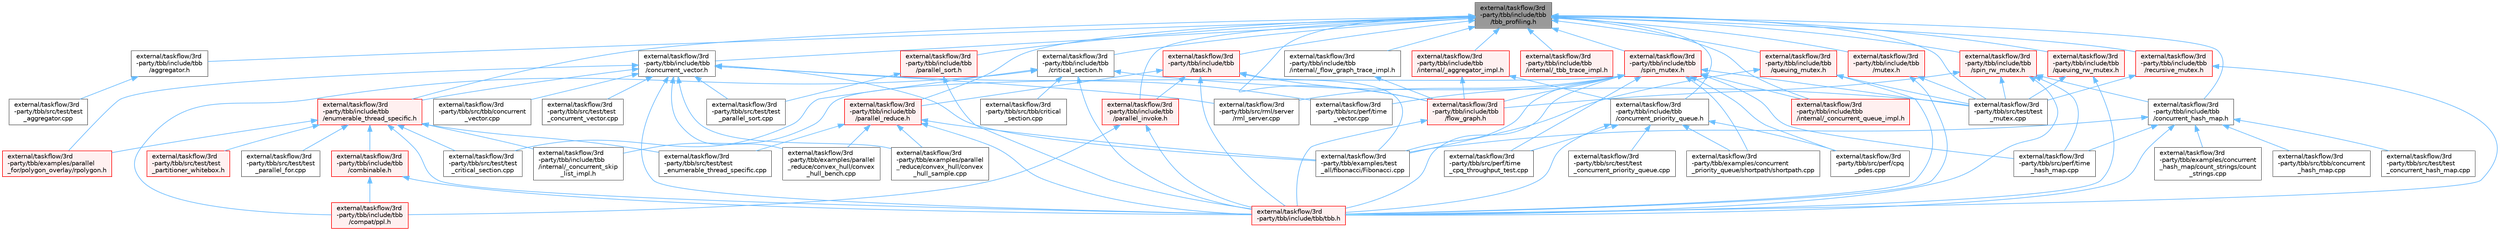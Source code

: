digraph "external/taskflow/3rd-party/tbb/include/tbb/tbb_profiling.h"
{
 // LATEX_PDF_SIZE
  bgcolor="transparent";
  edge [fontname=Helvetica,fontsize=10,labelfontname=Helvetica,labelfontsize=10];
  node [fontname=Helvetica,fontsize=10,shape=box,height=0.2,width=0.4];
  Node1 [id="Node000001",label="external/taskflow/3rd\l-party/tbb/include/tbb\l/tbb_profiling.h",height=0.2,width=0.4,color="gray40", fillcolor="grey60", style="filled", fontcolor="black",tooltip=" "];
  Node1 -> Node2 [id="edge1_Node000001_Node000002",dir="back",color="steelblue1",style="solid",tooltip=" "];
  Node2 [id="Node000002",label="external/taskflow/3rd\l-party/tbb/include/tbb\l/aggregator.h",height=0.2,width=0.4,color="grey40", fillcolor="white", style="filled",URL="$aggregator_8h.html",tooltip=" "];
  Node2 -> Node3 [id="edge2_Node000002_Node000003",dir="back",color="steelblue1",style="solid",tooltip=" "];
  Node3 [id="Node000003",label="external/taskflow/3rd\l-party/tbb/src/test/test\l_aggregator.cpp",height=0.2,width=0.4,color="grey40", fillcolor="white", style="filled",URL="$test__aggregator_8cpp.html",tooltip=" "];
  Node1 -> Node4 [id="edge3_Node000001_Node000004",dir="back",color="steelblue1",style="solid",tooltip=" "];
  Node4 [id="Node000004",label="external/taskflow/3rd\l-party/tbb/include/tbb\l/concurrent_hash_map.h",height=0.2,width=0.4,color="grey40", fillcolor="white", style="filled",URL="$concurrent__hash__map_8h.html",tooltip=" "];
  Node4 -> Node5 [id="edge4_Node000004_Node000005",dir="back",color="steelblue1",style="solid",tooltip=" "];
  Node5 [id="Node000005",label="external/taskflow/3rd\l-party/tbb/examples/concurrent\l_hash_map/count_strings/count\l_strings.cpp",height=0.2,width=0.4,color="grey40", fillcolor="white", style="filled",URL="$count__strings_8cpp.html",tooltip=" "];
  Node4 -> Node6 [id="edge5_Node000004_Node000006",dir="back",color="steelblue1",style="solid",tooltip=" "];
  Node6 [id="Node000006",label="external/taskflow/3rd\l-party/tbb/examples/test\l_all/fibonacci/Fibonacci.cpp",height=0.2,width=0.4,color="grey40", fillcolor="white", style="filled",URL="$3rd-party_2tbb_2examples_2test__all_2fibonacci_2_fibonacci_8cpp.html",tooltip=" "];
  Node4 -> Node7 [id="edge6_Node000004_Node000007",dir="back",color="steelblue1",style="solid",tooltip=" "];
  Node7 [id="Node000007",label="external/taskflow/3rd\l-party/tbb/include/tbb/tbb.h",height=0.2,width=0.4,color="red", fillcolor="#FFF0F0", style="filled",URL="$tbb_8h.html",tooltip=" "];
  Node4 -> Node10 [id="edge7_Node000004_Node000010",dir="back",color="steelblue1",style="solid",tooltip=" "];
  Node10 [id="Node000010",label="external/taskflow/3rd\l-party/tbb/src/perf/time\l_hash_map.cpp",height=0.2,width=0.4,color="grey40", fillcolor="white", style="filled",URL="$time__hash__map_8cpp.html",tooltip=" "];
  Node4 -> Node11 [id="edge8_Node000004_Node000011",dir="back",color="steelblue1",style="solid",tooltip=" "];
  Node11 [id="Node000011",label="external/taskflow/3rd\l-party/tbb/src/tbb/concurrent\l_hash_map.cpp",height=0.2,width=0.4,color="grey40", fillcolor="white", style="filled",URL="$concurrent__hash__map_8cpp.html",tooltip=" "];
  Node4 -> Node12 [id="edge9_Node000004_Node000012",dir="back",color="steelblue1",style="solid",tooltip=" "];
  Node12 [id="Node000012",label="external/taskflow/3rd\l-party/tbb/src/test/test\l_concurrent_hash_map.cpp",height=0.2,width=0.4,color="grey40", fillcolor="white", style="filled",URL="$test__concurrent__hash__map_8cpp.html",tooltip=" "];
  Node1 -> Node13 [id="edge10_Node000001_Node000013",dir="back",color="steelblue1",style="solid",tooltip=" "];
  Node13 [id="Node000013",label="external/taskflow/3rd\l-party/tbb/include/tbb\l/concurrent_priority_queue.h",height=0.2,width=0.4,color="grey40", fillcolor="white", style="filled",URL="$concurrent__priority__queue_8h.html",tooltip=" "];
  Node13 -> Node14 [id="edge11_Node000013_Node000014",dir="back",color="steelblue1",style="solid",tooltip=" "];
  Node14 [id="Node000014",label="external/taskflow/3rd\l-party/tbb/examples/concurrent\l_priority_queue/shortpath/shortpath.cpp",height=0.2,width=0.4,color="grey40", fillcolor="white", style="filled",URL="$shortpath_8cpp.html",tooltip=" "];
  Node13 -> Node7 [id="edge12_Node000013_Node000007",dir="back",color="steelblue1",style="solid",tooltip=" "];
  Node13 -> Node15 [id="edge13_Node000013_Node000015",dir="back",color="steelblue1",style="solid",tooltip=" "];
  Node15 [id="Node000015",label="external/taskflow/3rd\l-party/tbb/src/perf/cpq\l_pdes.cpp",height=0.2,width=0.4,color="grey40", fillcolor="white", style="filled",URL="$cpq__pdes_8cpp.html",tooltip=" "];
  Node13 -> Node16 [id="edge14_Node000013_Node000016",dir="back",color="steelblue1",style="solid",tooltip=" "];
  Node16 [id="Node000016",label="external/taskflow/3rd\l-party/tbb/src/perf/time\l_cpq_throughput_test.cpp",height=0.2,width=0.4,color="grey40", fillcolor="white", style="filled",URL="$time__cpq__throughput__test_8cpp.html",tooltip=" "];
  Node13 -> Node17 [id="edge15_Node000013_Node000017",dir="back",color="steelblue1",style="solid",tooltip=" "];
  Node17 [id="Node000017",label="external/taskflow/3rd\l-party/tbb/src/test/test\l_concurrent_priority_queue.cpp",height=0.2,width=0.4,color="grey40", fillcolor="white", style="filled",URL="$test__concurrent__priority__queue_8cpp.html",tooltip=" "];
  Node1 -> Node18 [id="edge16_Node000001_Node000018",dir="back",color="steelblue1",style="solid",tooltip=" "];
  Node18 [id="Node000018",label="external/taskflow/3rd\l-party/tbb/include/tbb\l/concurrent_vector.h",height=0.2,width=0.4,color="grey40", fillcolor="white", style="filled",URL="$concurrent__vector_8h.html",tooltip=" "];
  Node18 -> Node19 [id="edge17_Node000018_Node000019",dir="back",color="steelblue1",style="solid",tooltip=" "];
  Node19 [id="Node000019",label="external/taskflow/3rd\l-party/tbb/examples/parallel\l_for/polygon_overlay/rpolygon.h",height=0.2,width=0.4,color="red", fillcolor="#FFF0F0", style="filled",URL="$rpolygon_8h.html",tooltip=" "];
  Node18 -> Node24 [id="edge18_Node000018_Node000024",dir="back",color="steelblue1",style="solid",tooltip=" "];
  Node24 [id="Node000024",label="external/taskflow/3rd\l-party/tbb/examples/parallel\l_reduce/convex_hull/convex\l_hull_bench.cpp",height=0.2,width=0.4,color="grey40", fillcolor="white", style="filled",URL="$convex__hull__bench_8cpp.html",tooltip=" "];
  Node18 -> Node25 [id="edge19_Node000018_Node000025",dir="back",color="steelblue1",style="solid",tooltip=" "];
  Node25 [id="Node000025",label="external/taskflow/3rd\l-party/tbb/examples/parallel\l_reduce/convex_hull/convex\l_hull_sample.cpp",height=0.2,width=0.4,color="grey40", fillcolor="white", style="filled",URL="$convex__hull__sample_8cpp.html",tooltip=" "];
  Node18 -> Node6 [id="edge20_Node000018_Node000006",dir="back",color="steelblue1",style="solid",tooltip=" "];
  Node18 -> Node26 [id="edge21_Node000018_Node000026",dir="back",color="steelblue1",style="solid",tooltip=" "];
  Node26 [id="Node000026",label="external/taskflow/3rd\l-party/tbb/include/tbb\l/enumerable_thread_specific.h",height=0.2,width=0.4,color="red", fillcolor="#FFF0F0", style="filled",URL="$enumerable__thread__specific_8h.html",tooltip=" "];
  Node26 -> Node19 [id="edge22_Node000026_Node000019",dir="back",color="steelblue1",style="solid",tooltip=" "];
  Node26 -> Node27 [id="edge23_Node000026_Node000027",dir="back",color="steelblue1",style="solid",tooltip=" "];
  Node27 [id="Node000027",label="external/taskflow/3rd\l-party/tbb/include/tbb\l/combinable.h",height=0.2,width=0.4,color="red", fillcolor="#FFF0F0", style="filled",URL="$combinable_8h.html",tooltip=" "];
  Node27 -> Node28 [id="edge24_Node000027_Node000028",dir="back",color="steelblue1",style="solid",tooltip=" "];
  Node28 [id="Node000028",label="external/taskflow/3rd\l-party/tbb/include/tbb\l/compat/ppl.h",height=0.2,width=0.4,color="red", fillcolor="#FFF0F0", style="filled",URL="$ppl_8h.html",tooltip=" "];
  Node27 -> Node7 [id="edge25_Node000027_Node000007",dir="back",color="steelblue1",style="solid",tooltip=" "];
  Node26 -> Node41 [id="edge26_Node000026_Node000041",dir="back",color="steelblue1",style="solid",tooltip=" "];
  Node41 [id="Node000041",label="external/taskflow/3rd\l-party/tbb/include/tbb\l/internal/_concurrent_skip\l_list_impl.h",height=0.2,width=0.4,color="grey40", fillcolor="white", style="filled",URL="$__concurrent__skip__list__impl_8h.html",tooltip=" "];
  Node26 -> Node7 [id="edge27_Node000026_Node000007",dir="back",color="steelblue1",style="solid",tooltip=" "];
  Node26 -> Node42 [id="edge28_Node000026_Node000042",dir="back",color="steelblue1",style="solid",tooltip=" "];
  Node42 [id="Node000042",label="external/taskflow/3rd\l-party/tbb/src/test/test\l_critical_section.cpp",height=0.2,width=0.4,color="grey40", fillcolor="white", style="filled",URL="$test__critical__section_8cpp.html",tooltip=" "];
  Node26 -> Node43 [id="edge29_Node000026_Node000043",dir="back",color="steelblue1",style="solid",tooltip=" "];
  Node43 [id="Node000043",label="external/taskflow/3rd\l-party/tbb/src/test/test\l_enumerable_thread_specific.cpp",height=0.2,width=0.4,color="grey40", fillcolor="white", style="filled",URL="$test__enumerable__thread__specific_8cpp.html",tooltip=" "];
  Node26 -> Node44 [id="edge30_Node000026_Node000044",dir="back",color="steelblue1",style="solid",tooltip=" "];
  Node44 [id="Node000044",label="external/taskflow/3rd\l-party/tbb/src/test/test\l_parallel_for.cpp",height=0.2,width=0.4,color="grey40", fillcolor="white", style="filled",URL="$test__parallel__for_8cpp.html",tooltip=" "];
  Node26 -> Node45 [id="edge31_Node000026_Node000045",dir="back",color="steelblue1",style="solid",tooltip=" "];
  Node45 [id="Node000045",label="external/taskflow/3rd\l-party/tbb/src/test/test\l_partitioner_whitebox.h",height=0.2,width=0.4,color="red", fillcolor="#FFF0F0", style="filled",URL="$test__partitioner__whitebox_8h.html",tooltip=" "];
  Node18 -> Node7 [id="edge32_Node000018_Node000007",dir="back",color="steelblue1",style="solid",tooltip=" "];
  Node18 -> Node48 [id="edge33_Node000018_Node000048",dir="back",color="steelblue1",style="solid",tooltip=" "];
  Node48 [id="Node000048",label="external/taskflow/3rd\l-party/tbb/src/perf/time\l_vector.cpp",height=0.2,width=0.4,color="grey40", fillcolor="white", style="filled",URL="$time__vector_8cpp.html",tooltip=" "];
  Node18 -> Node49 [id="edge34_Node000018_Node000049",dir="back",color="steelblue1",style="solid",tooltip=" "];
  Node49 [id="Node000049",label="external/taskflow/3rd\l-party/tbb/src/rml/server\l/rml_server.cpp",height=0.2,width=0.4,color="grey40", fillcolor="white", style="filled",URL="$rml__server_8cpp.html",tooltip=" "];
  Node18 -> Node50 [id="edge35_Node000018_Node000050",dir="back",color="steelblue1",style="solid",tooltip=" "];
  Node50 [id="Node000050",label="external/taskflow/3rd\l-party/tbb/src/tbb/concurrent\l_vector.cpp",height=0.2,width=0.4,color="grey40", fillcolor="white", style="filled",URL="$concurrent__vector_8cpp.html",tooltip=" "];
  Node18 -> Node51 [id="edge36_Node000018_Node000051",dir="back",color="steelblue1",style="solid",tooltip=" "];
  Node51 [id="Node000051",label="external/taskflow/3rd\l-party/tbb/src/test/test\l_concurrent_vector.cpp",height=0.2,width=0.4,color="grey40", fillcolor="white", style="filled",URL="$test__concurrent__vector_8cpp.html",tooltip=" "];
  Node18 -> Node52 [id="edge37_Node000018_Node000052",dir="back",color="steelblue1",style="solid",tooltip=" "];
  Node52 [id="Node000052",label="external/taskflow/3rd\l-party/tbb/src/test/test\l_parallel_sort.cpp",height=0.2,width=0.4,color="grey40", fillcolor="white", style="filled",URL="$test__parallel__sort_8cpp.html",tooltip=" "];
  Node1 -> Node53 [id="edge38_Node000001_Node000053",dir="back",color="steelblue1",style="solid",tooltip=" "];
  Node53 [id="Node000053",label="external/taskflow/3rd\l-party/tbb/include/tbb\l/critical_section.h",height=0.2,width=0.4,color="grey40", fillcolor="white", style="filled",URL="$critical__section_8h.html",tooltip=" "];
  Node53 -> Node28 [id="edge39_Node000053_Node000028",dir="back",color="steelblue1",style="solid",tooltip=" "];
  Node53 -> Node7 [id="edge40_Node000053_Node000007",dir="back",color="steelblue1",style="solid",tooltip=" "];
  Node53 -> Node54 [id="edge41_Node000053_Node000054",dir="back",color="steelblue1",style="solid",tooltip=" "];
  Node54 [id="Node000054",label="external/taskflow/3rd\l-party/tbb/src/tbb/critical\l_section.cpp",height=0.2,width=0.4,color="grey40", fillcolor="white", style="filled",URL="$critical__section_8cpp.html",tooltip=" "];
  Node53 -> Node42 [id="edge42_Node000053_Node000042",dir="back",color="steelblue1",style="solid",tooltip=" "];
  Node53 -> Node55 [id="edge43_Node000053_Node000055",dir="back",color="steelblue1",style="solid",tooltip=" "];
  Node55 [id="Node000055",label="external/taskflow/3rd\l-party/tbb/src/test/test\l_mutex.cpp",height=0.2,width=0.4,color="grey40", fillcolor="white", style="filled",URL="$test__mutex_8cpp.html",tooltip=" "];
  Node1 -> Node26 [id="edge44_Node000001_Node000026",dir="back",color="steelblue1",style="solid",tooltip=" "];
  Node1 -> Node56 [id="edge45_Node000001_Node000056",dir="back",color="steelblue1",style="solid",tooltip=" "];
  Node56 [id="Node000056",label="external/taskflow/3rd\l-party/tbb/include/tbb\l/flow_graph.h",height=0.2,width=0.4,color="red", fillcolor="#FFF0F0", style="filled",URL="$flow__graph_8h.html",tooltip="The graph related classes and functions"];
  Node56 -> Node7 [id="edge46_Node000056_Node000007",dir="back",color="steelblue1",style="solid",tooltip=" "];
  Node1 -> Node103 [id="edge47_Node000001_Node000103",dir="back",color="steelblue1",style="solid",tooltip=" "];
  Node103 [id="Node000103",label="external/taskflow/3rd\l-party/tbb/include/tbb\l/internal/_aggregator_impl.h",height=0.2,width=0.4,color="red", fillcolor="#FFF0F0", style="filled",URL="$__aggregator__impl_8h.html",tooltip=" "];
  Node103 -> Node13 [id="edge48_Node000103_Node000013",dir="back",color="steelblue1",style="solid",tooltip=" "];
  Node103 -> Node56 [id="edge49_Node000103_Node000056",dir="back",color="steelblue1",style="solid",tooltip=" "];
  Node1 -> Node116 [id="edge50_Node000001_Node000116",dir="back",color="steelblue1",style="solid",tooltip=" "];
  Node116 [id="Node000116",label="external/taskflow/3rd\l-party/tbb/include/tbb\l/internal/_concurrent_queue_impl.h",height=0.2,width=0.4,color="red", fillcolor="#FFF0F0", style="filled",URL="$__concurrent__queue__impl_8h.html",tooltip=" "];
  Node1 -> Node121 [id="edge51_Node000001_Node000121",dir="back",color="steelblue1",style="solid",tooltip=" "];
  Node121 [id="Node000121",label="external/taskflow/3rd\l-party/tbb/include/tbb\l/internal/_flow_graph_trace_impl.h",height=0.2,width=0.4,color="grey40", fillcolor="white", style="filled",URL="$__flow__graph__trace__impl_8h.html",tooltip=" "];
  Node121 -> Node56 [id="edge52_Node000121_Node000056",dir="back",color="steelblue1",style="solid",tooltip=" "];
  Node1 -> Node122 [id="edge53_Node000001_Node000122",dir="back",color="steelblue1",style="solid",tooltip=" "];
  Node122 [id="Node000122",label="external/taskflow/3rd\l-party/tbb/include/tbb\l/internal/_tbb_trace_impl.h",height=0.2,width=0.4,color="red", fillcolor="#FFF0F0", style="filled",URL="$__tbb__trace__impl_8h.html",tooltip=" "];
  Node1 -> Node129 [id="edge54_Node000001_Node000129",dir="back",color="steelblue1",style="solid",tooltip=" "];
  Node129 [id="Node000129",label="external/taskflow/3rd\l-party/tbb/include/tbb\l/mutex.h",height=0.2,width=0.4,color="red", fillcolor="#FFF0F0", style="filled",URL="$mutex_8h.html",tooltip=" "];
  Node129 -> Node7 [id="edge55_Node000129_Node000007",dir="back",color="steelblue1",style="solid",tooltip=" "];
  Node129 -> Node55 [id="edge56_Node000129_Node000055",dir="back",color="steelblue1",style="solid",tooltip=" "];
  Node1 -> Node141 [id="edge57_Node000001_Node000141",dir="back",color="steelblue1",style="solid",tooltip=" "];
  Node141 [id="Node000141",label="external/taskflow/3rd\l-party/tbb/include/tbb\l/parallel_invoke.h",height=0.2,width=0.4,color="red", fillcolor="#FFF0F0", style="filled",URL="$parallel__invoke_8h.html",tooltip=" "];
  Node141 -> Node28 [id="edge58_Node000141_Node000028",dir="back",color="steelblue1",style="solid",tooltip=" "];
  Node141 -> Node7 [id="edge59_Node000141_Node000007",dir="back",color="steelblue1",style="solid",tooltip=" "];
  Node1 -> Node143 [id="edge60_Node000001_Node000143",dir="back",color="steelblue1",style="solid",tooltip=" "];
  Node143 [id="Node000143",label="external/taskflow/3rd\l-party/tbb/include/tbb\l/parallel_reduce.h",height=0.2,width=0.4,color="red", fillcolor="#FFF0F0", style="filled",URL="$parallel__reduce_8h.html",tooltip=" "];
  Node143 -> Node24 [id="edge61_Node000143_Node000024",dir="back",color="steelblue1",style="solid",tooltip=" "];
  Node143 -> Node25 [id="edge62_Node000143_Node000025",dir="back",color="steelblue1",style="solid",tooltip=" "];
  Node143 -> Node6 [id="edge63_Node000143_Node000006",dir="back",color="steelblue1",style="solid",tooltip=" "];
  Node143 -> Node7 [id="edge64_Node000143_Node000007",dir="back",color="steelblue1",style="solid",tooltip=" "];
  Node143 -> Node43 [id="edge65_Node000143_Node000043",dir="back",color="steelblue1",style="solid",tooltip=" "];
  Node1 -> Node127 [id="edge66_Node000001_Node000127",dir="back",color="steelblue1",style="solid",tooltip=" "];
  Node127 [id="Node000127",label="external/taskflow/3rd\l-party/tbb/include/tbb\l/parallel_sort.h",height=0.2,width=0.4,color="red", fillcolor="#FFF0F0", style="filled",URL="$parallel__sort_8h.html",tooltip=" "];
  Node127 -> Node7 [id="edge67_Node000127_Node000007",dir="back",color="steelblue1",style="solid",tooltip=" "];
  Node127 -> Node52 [id="edge68_Node000127_Node000052",dir="back",color="steelblue1",style="solid",tooltip=" "];
  Node1 -> Node148 [id="edge69_Node000001_Node000148",dir="back",color="steelblue1",style="solid",tooltip=" "];
  Node148 [id="Node000148",label="external/taskflow/3rd\l-party/tbb/include/tbb\l/queuing_mutex.h",height=0.2,width=0.4,color="red", fillcolor="#FFF0F0", style="filled",URL="$queuing__mutex_8h.html",tooltip=" "];
  Node148 -> Node6 [id="edge70_Node000148_Node000006",dir="back",color="steelblue1",style="solid",tooltip=" "];
  Node148 -> Node7 [id="edge71_Node000148_Node000007",dir="back",color="steelblue1",style="solid",tooltip=" "];
  Node148 -> Node55 [id="edge72_Node000148_Node000055",dir="back",color="steelblue1",style="solid",tooltip=" "];
  Node1 -> Node150 [id="edge73_Node000001_Node000150",dir="back",color="steelblue1",style="solid",tooltip=" "];
  Node150 [id="Node000150",label="external/taskflow/3rd\l-party/tbb/include/tbb\l/queuing_rw_mutex.h",height=0.2,width=0.4,color="red", fillcolor="#FFF0F0", style="filled",URL="$queuing__rw__mutex_8h.html",tooltip=" "];
  Node150 -> Node7 [id="edge74_Node000150_Node000007",dir="back",color="steelblue1",style="solid",tooltip=" "];
  Node150 -> Node55 [id="edge75_Node000150_Node000055",dir="back",color="steelblue1",style="solid",tooltip=" "];
  Node1 -> Node153 [id="edge76_Node000001_Node000153",dir="back",color="steelblue1",style="solid",tooltip=" "];
  Node153 [id="Node000153",label="external/taskflow/3rd\l-party/tbb/include/tbb\l/recursive_mutex.h",height=0.2,width=0.4,color="red", fillcolor="#FFF0F0", style="filled",URL="$recursive__mutex_8h.html",tooltip=" "];
  Node153 -> Node7 [id="edge77_Node000153_Node000007",dir="back",color="steelblue1",style="solid",tooltip=" "];
  Node153 -> Node55 [id="edge78_Node000153_Node000055",dir="back",color="steelblue1",style="solid",tooltip=" "];
  Node1 -> Node155 [id="edge79_Node000001_Node000155",dir="back",color="steelblue1",style="solid",tooltip=" "];
  Node155 [id="Node000155",label="external/taskflow/3rd\l-party/tbb/include/tbb\l/spin_mutex.h",height=0.2,width=0.4,color="red", fillcolor="#FFF0F0", style="filled",URL="$external_2taskflow_23rd-party_2tbb_2include_2tbb_2spin__mutex_8h.html",tooltip=" "];
  Node155 -> Node14 [id="edge80_Node000155_Node000014",dir="back",color="steelblue1",style="solid",tooltip=" "];
  Node155 -> Node6 [id="edge81_Node000155_Node000006",dir="back",color="steelblue1",style="solid",tooltip=" "];
  Node155 -> Node56 [id="edge82_Node000155_Node000056",dir="back",color="steelblue1",style="solid",tooltip=" "];
  Node155 -> Node116 [id="edge83_Node000155_Node000116",dir="back",color="steelblue1",style="solid",tooltip=" "];
  Node155 -> Node41 [id="edge84_Node000155_Node000041",dir="back",color="steelblue1",style="solid",tooltip=" "];
  Node155 -> Node7 [id="edge85_Node000155_Node000007",dir="back",color="steelblue1",style="solid",tooltip=" "];
  Node155 -> Node15 [id="edge86_Node000155_Node000015",dir="back",color="steelblue1",style="solid",tooltip=" "];
  Node155 -> Node16 [id="edge87_Node000155_Node000016",dir="back",color="steelblue1",style="solid",tooltip=" "];
  Node155 -> Node10 [id="edge88_Node000155_Node000010",dir="back",color="steelblue1",style="solid",tooltip=" "];
  Node155 -> Node48 [id="edge89_Node000155_Node000048",dir="back",color="steelblue1",style="solid",tooltip=" "];
  Node155 -> Node49 [id="edge90_Node000155_Node000049",dir="back",color="steelblue1",style="solid",tooltip=" "];
  Node155 -> Node55 [id="edge91_Node000155_Node000055",dir="back",color="steelblue1",style="solid",tooltip=" "];
  Node1 -> Node185 [id="edge92_Node000001_Node000185",dir="back",color="steelblue1",style="solid",tooltip=" "];
  Node185 [id="Node000185",label="external/taskflow/3rd\l-party/tbb/include/tbb\l/spin_rw_mutex.h",height=0.2,width=0.4,color="red", fillcolor="#FFF0F0", style="filled",URL="$spin__rw__mutex_8h.html",tooltip=" "];
  Node185 -> Node4 [id="edge93_Node000185_Node000004",dir="back",color="steelblue1",style="solid",tooltip=" "];
  Node185 -> Node56 [id="edge94_Node000185_Node000056",dir="back",color="steelblue1",style="solid",tooltip=" "];
  Node185 -> Node7 [id="edge95_Node000185_Node000007",dir="back",color="steelblue1",style="solid",tooltip=" "];
  Node185 -> Node10 [id="edge96_Node000185_Node000010",dir="back",color="steelblue1",style="solid",tooltip=" "];
  Node185 -> Node55 [id="edge97_Node000185_Node000055",dir="back",color="steelblue1",style="solid",tooltip=" "];
  Node1 -> Node187 [id="edge98_Node000001_Node000187",dir="back",color="steelblue1",style="solid",tooltip=" "];
  Node187 [id="Node000187",label="external/taskflow/3rd\l-party/tbb/include/tbb\l/task.h",height=0.2,width=0.4,color="red", fillcolor="#FFF0F0", style="filled",URL="$task_8h.html",tooltip=" "];
  Node187 -> Node6 [id="edge99_Node000187_Node000006",dir="back",color="steelblue1",style="solid",tooltip=" "];
  Node187 -> Node56 [id="edge100_Node000187_Node000056",dir="back",color="steelblue1",style="solid",tooltip=" "];
  Node187 -> Node141 [id="edge101_Node000187_Node000141",dir="back",color="steelblue1",style="solid",tooltip=" "];
  Node187 -> Node143 [id="edge102_Node000187_Node000143",dir="back",color="steelblue1",style="solid",tooltip=" "];
  Node187 -> Node7 [id="edge103_Node000187_Node000007",dir="back",color="steelblue1",style="solid",tooltip=" "];
  Node1 -> Node55 [id="edge104_Node000001_Node000055",dir="back",color="steelblue1",style="solid",tooltip=" "];
}
